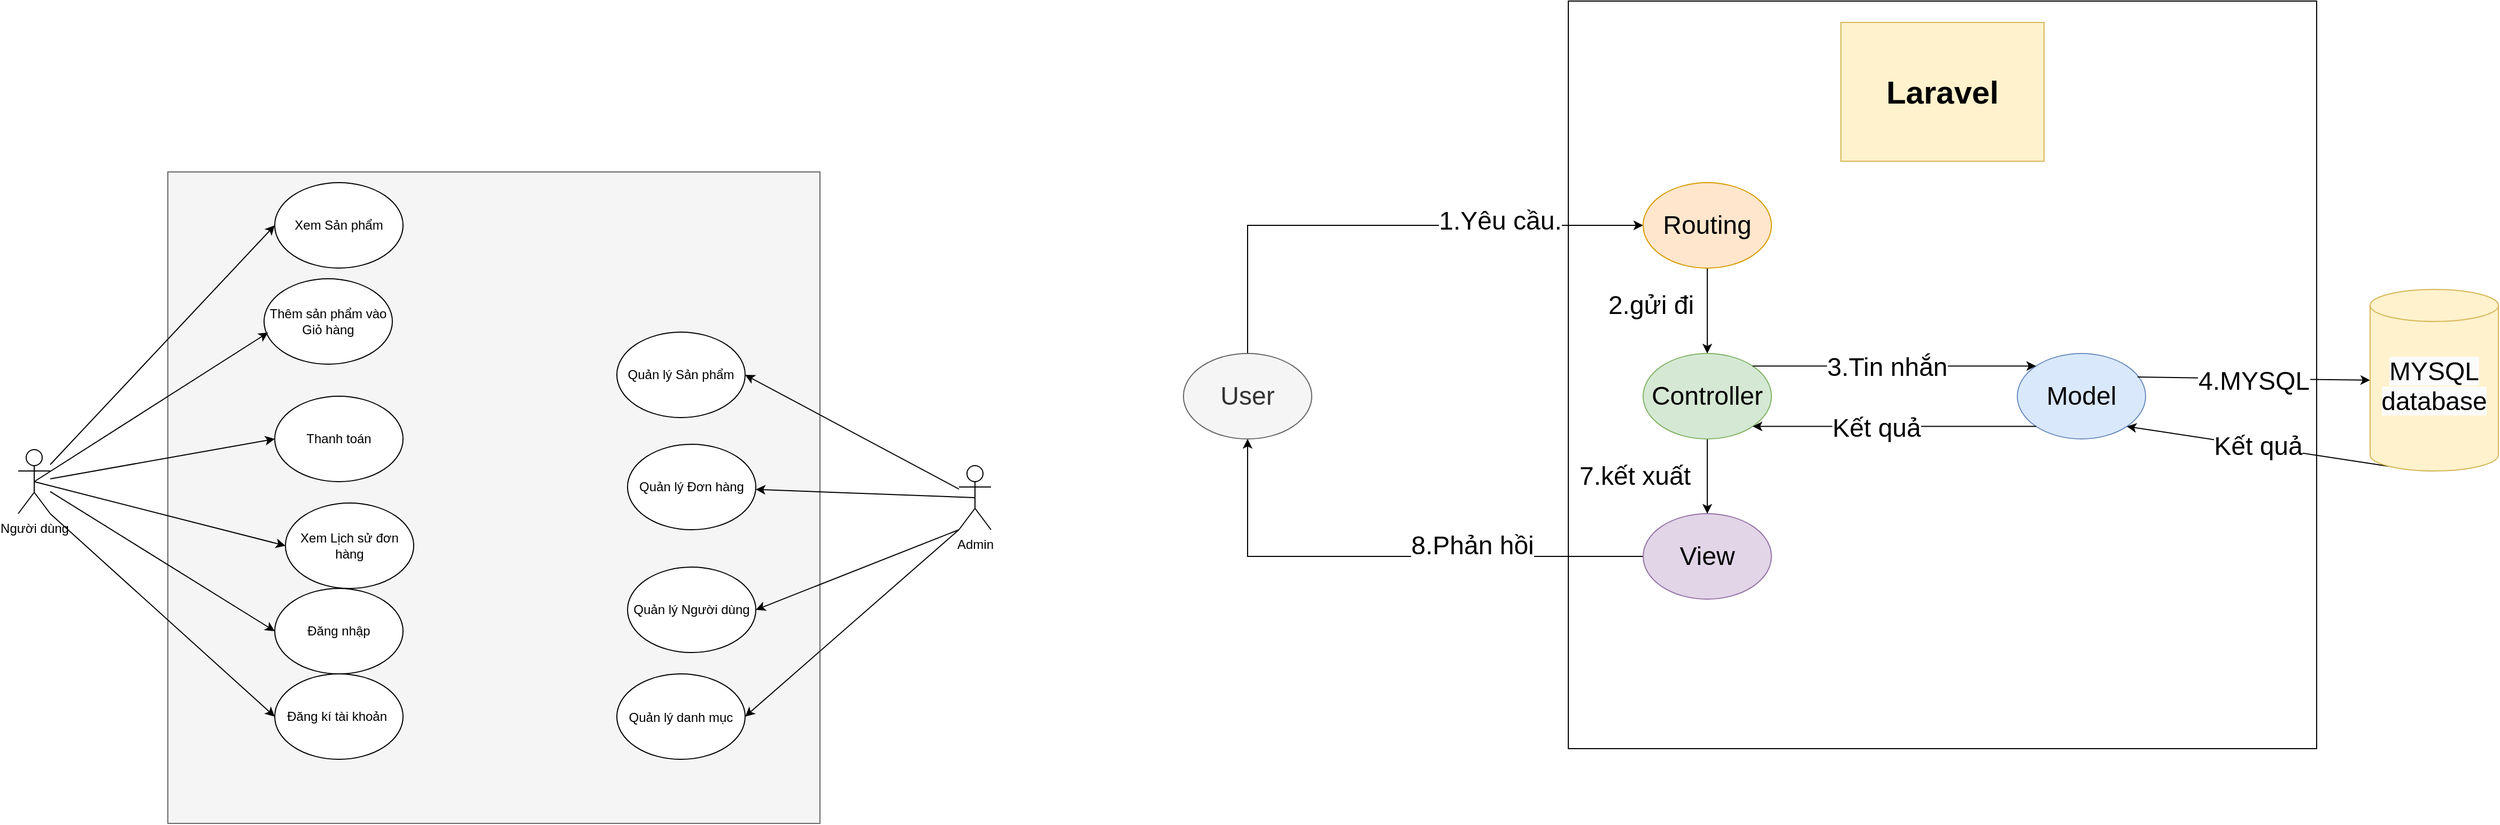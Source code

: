 <mxfile version="21.7.4" type="github">
  <diagram name="Page-1" id="Csa7pxaQarw_l8LM6HaA">
    <mxGraphModel dx="1737" dy="1935" grid="1" gridSize="10" guides="1" tooltips="1" connect="1" arrows="1" fold="1" page="1" pageScale="1" pageWidth="850" pageHeight="1100" math="0" shadow="0">
      <root>
        <mxCell id="0" />
        <mxCell id="1" parent="0" />
        <mxCell id="dK1LLXXqNewjSdYJ9ix--51" value="" style="whiteSpace=wrap;html=1;aspect=fixed;fillColor=#f5f5f5;fontColor=#333333;strokeColor=#666666;" parent="1" vertex="1">
          <mxGeometry x="310" y="110" width="610" height="610" as="geometry" />
        </mxCell>
        <mxCell id="dK1LLXXqNewjSdYJ9ix--20" value="" style="whiteSpace=wrap;html=1;aspect=fixed;" parent="1" vertex="1">
          <mxGeometry x="1620" y="-50" width="700" height="700" as="geometry" />
        </mxCell>
        <mxCell id="dK1LLXXqNewjSdYJ9ix--1" value="Người dùng" style="shape=umlActor;verticalLabelPosition=bottom;verticalAlign=top;html=1;outlineConnect=0;" parent="1" vertex="1">
          <mxGeometry x="170" y="370" width="30" height="60" as="geometry" />
        </mxCell>
        <mxCell id="dK1LLXXqNewjSdYJ9ix--2" value="Xem Sản phẩm" style="ellipse;whiteSpace=wrap;html=1;" parent="1" vertex="1">
          <mxGeometry x="410" y="120" width="120" height="80" as="geometry" />
        </mxCell>
        <mxCell id="dK1LLXXqNewjSdYJ9ix--3" value="Thêm sản phẩm vào Giỏ hàng" style="ellipse;whiteSpace=wrap;html=1;" parent="1" vertex="1">
          <mxGeometry x="400" y="210" width="120" height="80" as="geometry" />
        </mxCell>
        <mxCell id="dK1LLXXqNewjSdYJ9ix--7" value="Thanh toán" style="ellipse;whiteSpace=wrap;html=1;" parent="1" vertex="1">
          <mxGeometry x="410" y="320" width="120" height="80" as="geometry" />
        </mxCell>
        <mxCell id="dK1LLXXqNewjSdYJ9ix--8" value="Xem Lịch sử đơn hàng" style="ellipse;whiteSpace=wrap;html=1;" parent="1" vertex="1">
          <mxGeometry x="420" y="420" width="120" height="80" as="geometry" />
        </mxCell>
        <mxCell id="dK1LLXXqNewjSdYJ9ix--9" value="Đăng nhập" style="ellipse;whiteSpace=wrap;html=1;" parent="1" vertex="1">
          <mxGeometry x="410" y="500" width="120" height="80" as="geometry" />
        </mxCell>
        <mxCell id="dK1LLXXqNewjSdYJ9ix--13" value="Đăng kí tài khoản&amp;nbsp;" style="ellipse;whiteSpace=wrap;html=1;" parent="1" vertex="1">
          <mxGeometry x="410" y="580" width="120" height="80" as="geometry" />
        </mxCell>
        <mxCell id="dK1LLXXqNewjSdYJ9ix--32" style="edgeStyle=orthogonalEdgeStyle;rounded=0;orthogonalLoop=1;jettySize=auto;html=1;entryX=0;entryY=0.5;entryDx=0;entryDy=0;exitX=0.5;exitY=0;exitDx=0;exitDy=0;" parent="1" source="dK1LLXXqNewjSdYJ9ix--19" target="dK1LLXXqNewjSdYJ9ix--21" edge="1">
          <mxGeometry relative="1" as="geometry" />
        </mxCell>
        <mxCell id="dK1LLXXqNewjSdYJ9ix--34" value="&lt;font style=&quot;font-size: 24px;&quot;&gt;1.Yêu cầu.&lt;/font&gt;" style="edgeLabel;html=1;align=center;verticalAlign=middle;resizable=0;points=[];" parent="dK1LLXXqNewjSdYJ9ix--32" vertex="1" connectable="0">
          <mxGeometry x="0.45" y="4" relative="1" as="geometry">
            <mxPoint as="offset" />
          </mxGeometry>
        </mxCell>
        <mxCell id="dK1LLXXqNewjSdYJ9ix--33" style="edgeStyle=orthogonalEdgeStyle;rounded=0;orthogonalLoop=1;jettySize=auto;html=1;exitX=0;exitY=0.5;exitDx=0;exitDy=0;entryX=0.5;entryY=1;entryDx=0;entryDy=0;" parent="1" source="dK1LLXXqNewjSdYJ9ix--22" target="dK1LLXXqNewjSdYJ9ix--19" edge="1">
          <mxGeometry relative="1" as="geometry">
            <mxPoint x="1510" y="550" as="targetPoint" />
          </mxGeometry>
        </mxCell>
        <mxCell id="dK1LLXXqNewjSdYJ9ix--49" value="&lt;font style=&quot;font-size: 24px;&quot;&gt;8.Phản hồi&lt;/font&gt;" style="edgeLabel;html=1;align=center;verticalAlign=middle;resizable=0;points=[];" parent="dK1LLXXqNewjSdYJ9ix--33" vertex="1" connectable="0">
          <mxGeometry x="0.48" relative="1" as="geometry">
            <mxPoint x="195" y="-10" as="offset" />
          </mxGeometry>
        </mxCell>
        <mxCell id="dK1LLXXqNewjSdYJ9ix--19" value="&lt;span style=&quot;font-size: 24px;&quot;&gt;User&lt;/span&gt;" style="ellipse;whiteSpace=wrap;html=1;fillColor=#f5f5f5;fontColor=#333333;strokeColor=#666666;" parent="1" vertex="1">
          <mxGeometry x="1260" y="280" width="120" height="80" as="geometry" />
        </mxCell>
        <mxCell id="dK1LLXXqNewjSdYJ9ix--35" style="edgeStyle=orthogonalEdgeStyle;rounded=0;orthogonalLoop=1;jettySize=auto;html=1;" parent="1" source="dK1LLXXqNewjSdYJ9ix--21" target="dK1LLXXqNewjSdYJ9ix--23" edge="1">
          <mxGeometry relative="1" as="geometry" />
        </mxCell>
        <mxCell id="dK1LLXXqNewjSdYJ9ix--21" value="&lt;font style=&quot;font-size: 24px;&quot;&gt;Routing&lt;/font&gt;" style="ellipse;whiteSpace=wrap;html=1;fillColor=#ffe6cc;strokeColor=#d79b00;" parent="1" vertex="1">
          <mxGeometry x="1690" y="120" width="120" height="80" as="geometry" />
        </mxCell>
        <mxCell id="dK1LLXXqNewjSdYJ9ix--22" value="View" style="ellipse;whiteSpace=wrap;html=1;fontSize=24;fillColor=#e1d5e7;strokeColor=#9673a6;" parent="1" vertex="1">
          <mxGeometry x="1690" y="430" width="120" height="80" as="geometry" />
        </mxCell>
        <mxCell id="dK1LLXXqNewjSdYJ9ix--36" style="edgeStyle=orthogonalEdgeStyle;rounded=0;orthogonalLoop=1;jettySize=auto;html=1;" parent="1" source="dK1LLXXqNewjSdYJ9ix--23" target="dK1LLXXqNewjSdYJ9ix--22" edge="1">
          <mxGeometry relative="1" as="geometry" />
        </mxCell>
        <mxCell id="dK1LLXXqNewjSdYJ9ix--23" value="Controller" style="ellipse;whiteSpace=wrap;html=1;fontSize=24;fillColor=#d5e8d4;strokeColor=#82b366;" parent="1" vertex="1">
          <mxGeometry x="1690" y="280" width="120" height="80" as="geometry" />
        </mxCell>
        <mxCell id="dK1LLXXqNewjSdYJ9ix--25" value="Model" style="ellipse;whiteSpace=wrap;html=1;fontSize=24;fillColor=#dae8fc;strokeColor=#6c8ebf;" parent="1" vertex="1">
          <mxGeometry x="2040" y="280" width="120" height="80" as="geometry" />
        </mxCell>
        <mxCell id="dK1LLXXqNewjSdYJ9ix--41" value="" style="endArrow=classic;html=1;rounded=0;exitX=1;exitY=0;exitDx=0;exitDy=0;entryX=0;entryY=0;entryDx=0;entryDy=0;" parent="1" source="dK1LLXXqNewjSdYJ9ix--23" target="dK1LLXXqNewjSdYJ9ix--25" edge="1">
          <mxGeometry x="0.113" width="50" height="50" relative="1" as="geometry">
            <mxPoint x="1850" y="230" as="sourcePoint" />
            <mxPoint x="1900" y="180" as="targetPoint" />
            <mxPoint as="offset" />
          </mxGeometry>
        </mxCell>
        <mxCell id="dK1LLXXqNewjSdYJ9ix--43" value="3.Tin nhắn" style="edgeLabel;html=1;align=center;verticalAlign=middle;resizable=0;points=[];fontSize=24;" parent="dK1LLXXqNewjSdYJ9ix--41" vertex="1" connectable="0">
          <mxGeometry x="-0.045" y="-1" relative="1" as="geometry">
            <mxPoint x="-1" as="offset" />
          </mxGeometry>
        </mxCell>
        <mxCell id="dK1LLXXqNewjSdYJ9ix--42" value="" style="endArrow=classic;html=1;rounded=0;entryX=1;entryY=1;entryDx=0;entryDy=0;exitX=0;exitY=1;exitDx=0;exitDy=0;" parent="1" source="dK1LLXXqNewjSdYJ9ix--25" target="dK1LLXXqNewjSdYJ9ix--23" edge="1">
          <mxGeometry width="50" height="50" relative="1" as="geometry">
            <mxPoint x="1850" y="230" as="sourcePoint" />
            <mxPoint x="1900" y="180" as="targetPoint" />
          </mxGeometry>
        </mxCell>
        <mxCell id="dK1LLXXqNewjSdYJ9ix--69" value="Kết quả" style="edgeLabel;html=1;align=center;verticalAlign=middle;resizable=0;points=[];fontSize=24;" parent="dK1LLXXqNewjSdYJ9ix--42" vertex="1" connectable="0">
          <mxGeometry x="0.125" y="1" relative="1" as="geometry">
            <mxPoint x="-1" as="offset" />
          </mxGeometry>
        </mxCell>
        <mxCell id="dK1LLXXqNewjSdYJ9ix--44" value="" style="endArrow=classic;html=1;rounded=0;exitX=0.937;exitY=0.275;exitDx=0;exitDy=0;exitPerimeter=0;entryX=0;entryY=0.5;entryDx=0;entryDy=0;entryPerimeter=0;" parent="1" source="dK1LLXXqNewjSdYJ9ix--25" target="iRJZXSuGH4cgB7OpyZ8q-20" edge="1">
          <mxGeometry width="50" height="50" relative="1" as="geometry">
            <mxPoint x="1850" y="230" as="sourcePoint" />
            <mxPoint x="2387.574" y="291.716" as="targetPoint" />
          </mxGeometry>
        </mxCell>
        <mxCell id="dK1LLXXqNewjSdYJ9ix--71" value="4.MYSQL" style="edgeLabel;html=1;align=center;verticalAlign=middle;resizable=0;points=[];fontSize=24;" parent="dK1LLXXqNewjSdYJ9ix--44" vertex="1" connectable="0">
          <mxGeometry x="-0.007" y="-2" relative="1" as="geometry">
            <mxPoint as="offset" />
          </mxGeometry>
        </mxCell>
        <mxCell id="dK1LLXXqNewjSdYJ9ix--46" value="" style="endArrow=classic;html=1;rounded=0;entryX=1;entryY=1;entryDx=0;entryDy=0;exitX=0.145;exitY=1;exitDx=0;exitDy=-4.35;exitPerimeter=0;" parent="1" source="iRJZXSuGH4cgB7OpyZ8q-20" target="dK1LLXXqNewjSdYJ9ix--25" edge="1">
          <mxGeometry width="50" height="50" relative="1" as="geometry">
            <mxPoint x="2387.574" y="348.284" as="sourcePoint" />
            <mxPoint x="1900" y="180" as="targetPoint" />
          </mxGeometry>
        </mxCell>
        <mxCell id="dK1LLXXqNewjSdYJ9ix--75" value="Kết quả" style="edgeLabel;html=1;align=center;verticalAlign=middle;resizable=0;points=[];fontSize=24;" parent="dK1LLXXqNewjSdYJ9ix--46" vertex="1" connectable="0">
          <mxGeometry x="-0.0" relative="1" as="geometry">
            <mxPoint as="offset" />
          </mxGeometry>
        </mxCell>
        <mxCell id="dK1LLXXqNewjSdYJ9ix--47" value="&lt;font style=&quot;font-size: 30px;&quot;&gt;Laravel&lt;/font&gt;" style="text;html=1;strokeColor=#d6b656;fillColor=#fff2cc;align=center;verticalAlign=middle;whiteSpace=wrap;rounded=0;fontStyle=1" parent="1" vertex="1">
          <mxGeometry x="1875" y="-30" width="190" height="130" as="geometry" />
        </mxCell>
        <mxCell id="dK1LLXXqNewjSdYJ9ix--50" value="2.gửi đi" style="text;html=1;strokeColor=none;fillColor=none;align=center;verticalAlign=middle;whiteSpace=wrap;rounded=0;fontSize=24;" parent="1" vertex="1">
          <mxGeometry x="1650" y="220" width="95" height="30" as="geometry" />
        </mxCell>
        <mxCell id="dK1LLXXqNewjSdYJ9ix--62" value="" style="endArrow=classic;html=1;rounded=0;entryX=0;entryY=0.5;entryDx=0;entryDy=0;" parent="1" source="dK1LLXXqNewjSdYJ9ix--1" target="dK1LLXXqNewjSdYJ9ix--2" edge="1">
          <mxGeometry width="50" height="50" relative="1" as="geometry">
            <mxPoint x="450" y="420" as="sourcePoint" />
            <mxPoint x="500" y="370" as="targetPoint" />
          </mxGeometry>
        </mxCell>
        <mxCell id="dK1LLXXqNewjSdYJ9ix--64" value="" style="endArrow=classic;html=1;rounded=0;entryX=0.032;entryY=0.629;entryDx=0;entryDy=0;entryPerimeter=0;exitX=0.5;exitY=0.5;exitDx=0;exitDy=0;exitPerimeter=0;" parent="1" source="dK1LLXXqNewjSdYJ9ix--1" target="dK1LLXXqNewjSdYJ9ix--3" edge="1">
          <mxGeometry width="50" height="50" relative="1" as="geometry">
            <mxPoint x="450" y="420" as="sourcePoint" />
            <mxPoint x="500" y="370" as="targetPoint" />
          </mxGeometry>
        </mxCell>
        <mxCell id="dK1LLXXqNewjSdYJ9ix--65" value="" style="endArrow=classic;html=1;rounded=0;entryX=0;entryY=0.5;entryDx=0;entryDy=0;" parent="1" source="dK1LLXXqNewjSdYJ9ix--1" target="dK1LLXXqNewjSdYJ9ix--7" edge="1">
          <mxGeometry width="50" height="50" relative="1" as="geometry">
            <mxPoint x="450" y="420" as="sourcePoint" />
            <mxPoint x="500" y="370" as="targetPoint" />
          </mxGeometry>
        </mxCell>
        <mxCell id="dK1LLXXqNewjSdYJ9ix--66" value="" style="endArrow=classic;html=1;rounded=0;entryX=0;entryY=0.5;entryDx=0;entryDy=0;exitX=0.5;exitY=0.5;exitDx=0;exitDy=0;exitPerimeter=0;" parent="1" source="dK1LLXXqNewjSdYJ9ix--1" target="dK1LLXXqNewjSdYJ9ix--8" edge="1">
          <mxGeometry width="50" height="50" relative="1" as="geometry">
            <mxPoint x="450" y="420" as="sourcePoint" />
            <mxPoint x="500" y="370" as="targetPoint" />
          </mxGeometry>
        </mxCell>
        <mxCell id="dK1LLXXqNewjSdYJ9ix--67" value="" style="endArrow=classic;html=1;rounded=0;entryX=0;entryY=0.5;entryDx=0;entryDy=0;" parent="1" source="dK1LLXXqNewjSdYJ9ix--1" target="dK1LLXXqNewjSdYJ9ix--9" edge="1">
          <mxGeometry width="50" height="50" relative="1" as="geometry">
            <mxPoint x="450" y="420" as="sourcePoint" />
            <mxPoint x="500" y="370" as="targetPoint" />
          </mxGeometry>
        </mxCell>
        <mxCell id="dK1LLXXqNewjSdYJ9ix--68" value="" style="endArrow=classic;html=1;rounded=0;entryX=0;entryY=0.5;entryDx=0;entryDy=0;exitX=1;exitY=1;exitDx=0;exitDy=0;exitPerimeter=0;" parent="1" source="dK1LLXXqNewjSdYJ9ix--1" target="dK1LLXXqNewjSdYJ9ix--13" edge="1">
          <mxGeometry width="50" height="50" relative="1" as="geometry">
            <mxPoint x="450" y="420" as="sourcePoint" />
            <mxPoint x="500" y="370" as="targetPoint" />
          </mxGeometry>
        </mxCell>
        <mxCell id="dK1LLXXqNewjSdYJ9ix--77" value="7.kết xuất" style="text;html=1;strokeColor=none;fillColor=none;align=center;verticalAlign=middle;whiteSpace=wrap;rounded=0;fontSize=24;" parent="1" vertex="1">
          <mxGeometry x="1620" y="380" width="125" height="30" as="geometry" />
        </mxCell>
        <mxCell id="iRJZXSuGH4cgB7OpyZ8q-1" value="Admin" style="shape=umlActor;verticalLabelPosition=bottom;verticalAlign=top;html=1;outlineConnect=0;" vertex="1" parent="1">
          <mxGeometry x="1050" y="385" width="30" height="60" as="geometry" />
        </mxCell>
        <mxCell id="iRJZXSuGH4cgB7OpyZ8q-4" value="Quản lý Sản phẩm" style="ellipse;whiteSpace=wrap;html=1;" vertex="1" parent="1">
          <mxGeometry x="730" y="260" width="120" height="80" as="geometry" />
        </mxCell>
        <mxCell id="iRJZXSuGH4cgB7OpyZ8q-5" value="Quản lý Đơn hàng" style="ellipse;whiteSpace=wrap;html=1;" vertex="1" parent="1">
          <mxGeometry x="740" y="365" width="120" height="80" as="geometry" />
        </mxCell>
        <mxCell id="iRJZXSuGH4cgB7OpyZ8q-6" value="Quản lý Người dùng" style="ellipse;whiteSpace=wrap;html=1;" vertex="1" parent="1">
          <mxGeometry x="740" y="480" width="120" height="80" as="geometry" />
        </mxCell>
        <mxCell id="iRJZXSuGH4cgB7OpyZ8q-8" value="" style="endArrow=classic;html=1;rounded=0;entryX=1;entryY=0.5;entryDx=0;entryDy=0;" edge="1" parent="1" source="iRJZXSuGH4cgB7OpyZ8q-1" target="iRJZXSuGH4cgB7OpyZ8q-4">
          <mxGeometry width="50" height="50" relative="1" as="geometry">
            <mxPoint x="930" y="340" as="sourcePoint" />
            <mxPoint x="1130" y="303" as="targetPoint" />
          </mxGeometry>
        </mxCell>
        <mxCell id="iRJZXSuGH4cgB7OpyZ8q-9" value="" style="endArrow=classic;html=1;rounded=0;exitX=0.5;exitY=0.5;exitDx=0;exitDy=0;exitPerimeter=0;" edge="1" parent="1" source="iRJZXSuGH4cgB7OpyZ8q-1" target="iRJZXSuGH4cgB7OpyZ8q-5">
          <mxGeometry width="50" height="50" relative="1" as="geometry">
            <mxPoint x="1060" y="417" as="sourcePoint" />
            <mxPoint x="860" y="310" as="targetPoint" />
          </mxGeometry>
        </mxCell>
        <mxCell id="iRJZXSuGH4cgB7OpyZ8q-10" value="" style="endArrow=classic;html=1;rounded=0;exitX=0;exitY=1;exitDx=0;exitDy=0;exitPerimeter=0;entryX=1;entryY=0.5;entryDx=0;entryDy=0;" edge="1" parent="1" source="iRJZXSuGH4cgB7OpyZ8q-1" target="iRJZXSuGH4cgB7OpyZ8q-6">
          <mxGeometry width="50" height="50" relative="1" as="geometry">
            <mxPoint x="1075" y="425" as="sourcePoint" />
            <mxPoint x="870" y="417" as="targetPoint" />
          </mxGeometry>
        </mxCell>
        <mxCell id="iRJZXSuGH4cgB7OpyZ8q-11" value="&lt;br style=&quot;border-color: var(--border-color);&quot;&gt;&lt;br style=&quot;border-color: var(--border-color);&quot;&gt;&lt;br style=&quot;border-color: var(--border-color);&quot;&gt;&lt;p style=&quot;border-color: var(--border-color); line-height: 18px;&quot; class=&quot;h3sdashlist&quot;&gt;&lt;span style=&quot;border-color: var(--border-color); font-family: Tahoma, sans-serif;&quot; lang=&quot;VI&quot;&gt;&lt;/span&gt;Quản lý danh mục&lt;/p&gt;&lt;br style=&quot;border-color: var(--border-color);&quot;&gt;&lt;br style=&quot;border-color: var(--border-color);&quot;&gt;&lt;br style=&quot;border-color: var(--border-color);&quot;&gt;" style="ellipse;whiteSpace=wrap;html=1;" vertex="1" parent="1">
          <mxGeometry x="730" y="580" width="120" height="80" as="geometry" />
        </mxCell>
        <mxCell id="iRJZXSuGH4cgB7OpyZ8q-12" value="" style="endArrow=classic;html=1;rounded=0;entryX=1;entryY=0.5;entryDx=0;entryDy=0;exitX=0;exitY=1;exitDx=0;exitDy=0;exitPerimeter=0;" edge="1" parent="1" source="iRJZXSuGH4cgB7OpyZ8q-1" target="iRJZXSuGH4cgB7OpyZ8q-11">
          <mxGeometry width="50" height="50" relative="1" as="geometry">
            <mxPoint x="1060" y="455" as="sourcePoint" />
            <mxPoint x="870" y="530" as="targetPoint" />
          </mxGeometry>
        </mxCell>
        <mxCell id="iRJZXSuGH4cgB7OpyZ8q-20" value="&#xa;&lt;span style=&quot;color: rgb(0, 0, 0); font-family: Helvetica; font-size: 24px; font-style: normal; font-variant-ligatures: normal; font-variant-caps: normal; font-weight: 400; letter-spacing: normal; orphans: 2; text-align: center; text-indent: 0px; text-transform: none; widows: 2; word-spacing: 0px; -webkit-text-stroke-width: 0px; background-color: rgb(251, 251, 251); text-decoration-thickness: initial; text-decoration-style: initial; text-decoration-color: initial; float: none; display: inline !important;&quot;&gt;MYSQL&lt;/span&gt;&lt;br style=&quot;border-color: var(--border-color); color: rgb(0, 0, 0); font-family: Helvetica; font-size: 24px; font-style: normal; font-variant-ligatures: normal; font-variant-caps: normal; font-weight: 400; letter-spacing: normal; orphans: 2; text-align: center; text-indent: 0px; text-transform: none; widows: 2; word-spacing: 0px; -webkit-text-stroke-width: 0px; background-color: rgb(251, 251, 251); text-decoration-thickness: initial; text-decoration-style: initial; text-decoration-color: initial;&quot;&gt;&lt;span style=&quot;color: rgb(0, 0, 0); font-family: Helvetica; font-size: 24px; font-style: normal; font-variant-ligatures: normal; font-variant-caps: normal; font-weight: 400; letter-spacing: normal; orphans: 2; text-align: center; text-indent: 0px; text-transform: none; widows: 2; word-spacing: 0px; -webkit-text-stroke-width: 0px; background-color: rgb(251, 251, 251); text-decoration-thickness: initial; text-decoration-style: initial; text-decoration-color: initial; float: none; display: inline !important;&quot;&gt;database&lt;/span&gt;&#xa;&#xa;" style="shape=cylinder3;whiteSpace=wrap;html=1;boundedLbl=1;backgroundOutline=1;size=15;fillColor=#fff2cc;strokeColor=#d6b656;" vertex="1" parent="1">
          <mxGeometry x="2370" y="220" width="120" height="170" as="geometry" />
        </mxCell>
      </root>
    </mxGraphModel>
  </diagram>
</mxfile>

